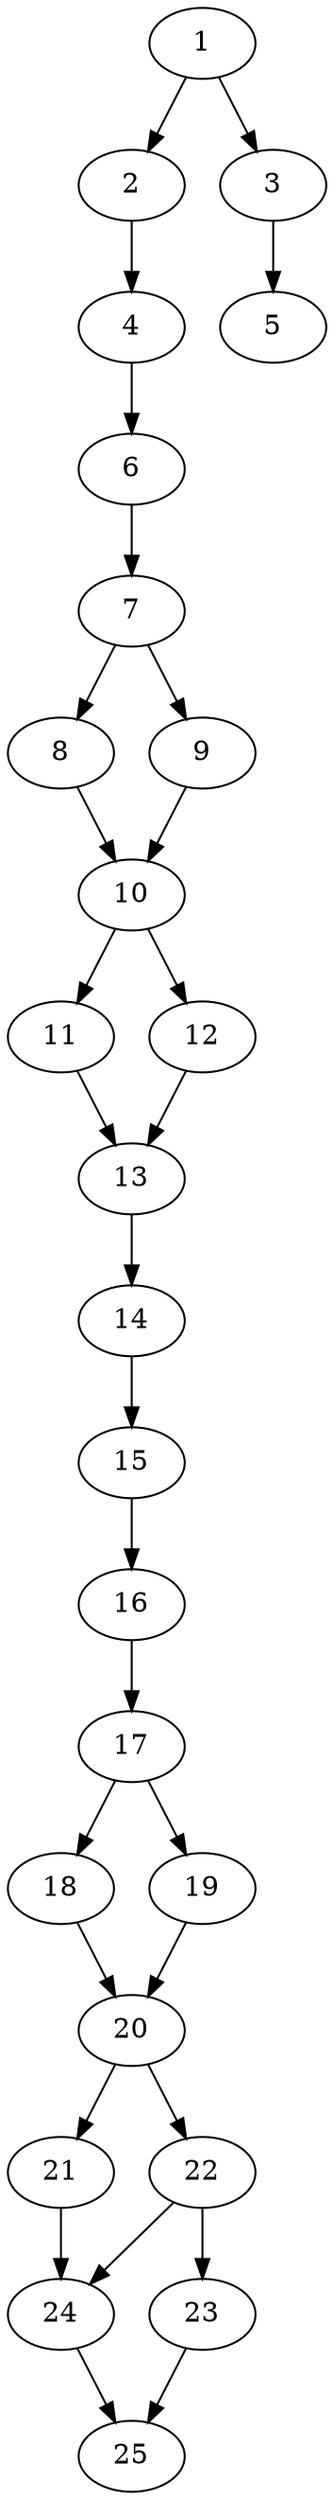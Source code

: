 // DAG automatically generated by daggen at Thu Oct  3 14:00:39 2019
// ./daggen --dot -n 25 --ccr 0.4 --fat 0.3 --regular 0.9 --density 0.9 --mindata 5242880 --maxdata 52428800 
digraph G {
  1 [size="34319360", alpha="0.03", expect_size="13727744"] 
  1 -> 2 [size ="13727744"]
  1 -> 3 [size ="13727744"]
  2 [size="19220480", alpha="0.08", expect_size="7688192"] 
  2 -> 4 [size ="7688192"]
  3 [size="117611520", alpha="0.08", expect_size="47044608"] 
  3 -> 5 [size ="47044608"]
  4 [size="121259520", alpha="0.07", expect_size="48503808"] 
  4 -> 6 [size ="48503808"]
  5 [size="111697920", alpha="0.00", expect_size="44679168"] 
  6 [size="98583040", alpha="0.07", expect_size="39433216"] 
  6 -> 7 [size ="39433216"]
  7 [size="55260160", alpha="0.20", expect_size="22104064"] 
  7 -> 8 [size ="22104064"]
  7 -> 9 [size ="22104064"]
  8 [size="104202240", alpha="0.00", expect_size="41680896"] 
  8 -> 10 [size ="41680896"]
  9 [size="28794880", alpha="0.18", expect_size="11517952"] 
  9 -> 10 [size ="11517952"]
  10 [size="82316800", alpha="0.13", expect_size="32926720"] 
  10 -> 11 [size ="32926720"]
  10 -> 12 [size ="32926720"]
  11 [size="89052160", alpha="0.05", expect_size="35620864"] 
  11 -> 13 [size ="35620864"]
  12 [size="108771840", alpha="0.19", expect_size="43508736"] 
  12 -> 13 [size ="43508736"]
  13 [size="38323200", alpha="0.10", expect_size="15329280"] 
  13 -> 14 [size ="15329280"]
  14 [size="85135360", alpha="0.13", expect_size="34054144"] 
  14 -> 15 [size ="34054144"]
  15 [size="126062080", alpha="0.18", expect_size="50424832"] 
  15 -> 16 [size ="50424832"]
  16 [size="128230400", alpha="0.08", expect_size="51292160"] 
  16 -> 17 [size ="51292160"]
  17 [size="49766400", alpha="0.00", expect_size="19906560"] 
  17 -> 18 [size ="19906560"]
  17 -> 19 [size ="19906560"]
  18 [size="49167360", alpha="0.19", expect_size="19666944"] 
  18 -> 20 [size ="19666944"]
  19 [size="49966080", alpha="0.19", expect_size="19986432"] 
  19 -> 20 [size ="19986432"]
  20 [size="37335040", alpha="0.16", expect_size="14934016"] 
  20 -> 21 [size ="14934016"]
  20 -> 22 [size ="14934016"]
  21 [size="111206400", alpha="0.17", expect_size="44482560"] 
  21 -> 24 [size ="44482560"]
  22 [size="21191680", alpha="0.18", expect_size="8476672"] 
  22 -> 23 [size ="8476672"]
  22 -> 24 [size ="8476672"]
  23 [size="15388160", alpha="0.18", expect_size="6155264"] 
  23 -> 25 [size ="6155264"]
  24 [size="76707840", alpha="0.15", expect_size="30683136"] 
  24 -> 25 [size ="30683136"]
  25 [size="36154880", alpha="0.10", expect_size="14461952"] 
}
